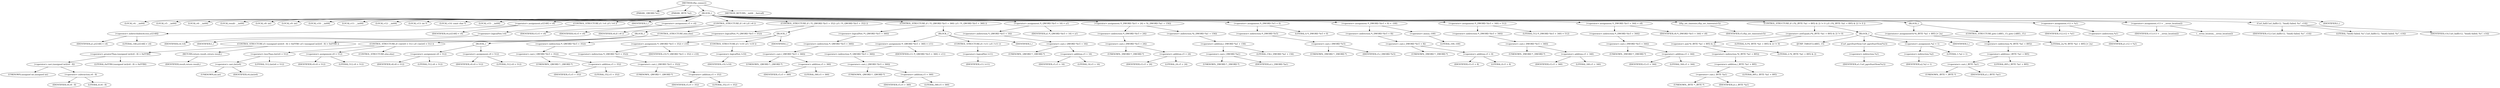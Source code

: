 digraph tftp_connect {  
"1000113" [label = "(METHOD,tftp_connect)" ]
"1000114" [label = "(PARAM,_QWORD *a1)" ]
"1000115" [label = "(PARAM,_BYTE *a2)" ]
"1000116" [label = "(BLOCK,,)" ]
"1000117" [label = "(LOCAL,v4: __int64)" ]
"1000118" [label = "(LOCAL,v5: __int64)" ]
"1000119" [label = "(LOCAL,v6: __int64)" ]
"1000120" [label = "(LOCAL,result: __int64)" ]
"1000121" [label = "(LOCAL,v8: int)" ]
"1000122" [label = "(LOCAL,v9: int)" ]
"1000123" [label = "(LOCAL,v10: __int64)" ]
"1000124" [label = "(LOCAL,v11: __int64)" ]
"1000125" [label = "(LOCAL,v12: __int64)" ]
"1000126" [label = "(LOCAL,v13: int *)" ]
"1000127" [label = "(LOCAL,v14: const char *)" ]
"1000128" [label = "(LOCAL,v15: __int64)" ]
"1000129" [label = "(<operator>.assignment,a1[148] = v4)" ]
"1000130" [label = "(<operator>.indirectIndexAccess,a1[148])" ]
"1000131" [label = "(IDENTIFIER,a1,a1[148] = v4)" ]
"1000132" [label = "(LITERAL,148,a1[148] = v4)" ]
"1000133" [label = "(IDENTIFIER,v4,a1[148] = v4)" ]
"1000134" [label = "(CONTROL_STRUCTURE,if ( !v4 ),if ( !v4 ))" ]
"1000135" [label = "(<operator>.logicalNot,!v4)" ]
"1000136" [label = "(IDENTIFIER,v4,!v4)" ]
"1000137" [label = "(IDENTIFIER,L,)" ]
"1000138" [label = "(<operator>.assignment,v5 = v4)" ]
"1000139" [label = "(IDENTIFIER,v5,v5 = v4)" ]
"1000140" [label = "(IDENTIFIER,v4,v5 = v4)" ]
"1000141" [label = "(CONTROL_STRUCTURE,if ( v6 ),if ( v6 ))" ]
"1000142" [label = "(IDENTIFIER,v6,if ( v6 ))" ]
"1000143" [label = "(BLOCK,,)" ]
"1000144" [label = "(IDENTIFIER,L,)" ]
"1000145" [label = "(CONTROL_STRUCTURE,if ( (unsigned int)(v6 - 8) > 0xFFB0 ),if ( (unsigned int)(v6 - 8) > 0xFFB0 ))" ]
"1000146" [label = "(<operator>.greaterThan,(unsigned int)(v6 - 8) > 0xFFB0)" ]
"1000147" [label = "(<operator>.cast,(unsigned int)(v6 - 8))" ]
"1000148" [label = "(UNKNOWN,unsigned int,unsigned int)" ]
"1000149" [label = "(<operator>.subtraction,v6 - 8)" ]
"1000150" [label = "(IDENTIFIER,v6,v6 - 8)" ]
"1000151" [label = "(LITERAL,8,v6 - 8)" ]
"1000152" [label = "(LITERAL,0xFFB0,(unsigned int)(v6 - 8) > 0xFFB0)" ]
"1000153" [label = "(RETURN,return result;,return result;)" ]
"1000154" [label = "(IDENTIFIER,result,return result;)" ]
"1000155" [label = "(CONTROL_STRUCTURE,if ( (int)v6 < 512 ),if ( (int)v6 < 512 ))" ]
"1000156" [label = "(<operator>.lessThan,(int)v6 < 512)" ]
"1000157" [label = "(<operator>.cast,(int)v6)" ]
"1000158" [label = "(UNKNOWN,int,int)" ]
"1000159" [label = "(IDENTIFIER,v6,(int)v6)" ]
"1000160" [label = "(LITERAL,512,(int)v6 < 512)" ]
"1000161" [label = "(<operator>.assignment,v9 = 512)" ]
"1000162" [label = "(IDENTIFIER,v9,v9 = 512)" ]
"1000163" [label = "(LITERAL,512,v9 = 512)" ]
"1000164" [label = "(CONTROL_STRUCTURE,else,else)" ]
"1000165" [label = "(CONTROL_STRUCTURE,else,else)" ]
"1000166" [label = "(BLOCK,,)" ]
"1000167" [label = "(<operator>.assignment,v8 = 512)" ]
"1000168" [label = "(IDENTIFIER,v8,v8 = 512)" ]
"1000169" [label = "(LITERAL,512,v8 = 512)" ]
"1000170" [label = "(<operator>.assignment,v9 = 512)" ]
"1000171" [label = "(IDENTIFIER,v9,v9 = 512)" ]
"1000172" [label = "(LITERAL,512,v9 = 512)" ]
"1000173" [label = "(CONTROL_STRUCTURE,if ( !*(_QWORD *)(v5 + 352) ),if ( !*(_QWORD *)(v5 + 352) ))" ]
"1000174" [label = "(<operator>.logicalNot,!*(_QWORD *)(v5 + 352))" ]
"1000175" [label = "(<operator>.indirection,*(_QWORD *)(v5 + 352))" ]
"1000176" [label = "(<operator>.cast,(_QWORD *)(v5 + 352))" ]
"1000177" [label = "(UNKNOWN,_QWORD *,_QWORD *)" ]
"1000178" [label = "(<operator>.addition,v5 + 352)" ]
"1000179" [label = "(IDENTIFIER,v5,v5 + 352)" ]
"1000180" [label = "(LITERAL,352,v5 + 352)" ]
"1000181" [label = "(BLOCK,,)" ]
"1000182" [label = "(<operator>.assignment,*(_QWORD *)(v5 + 352) = v10)" ]
"1000183" [label = "(<operator>.indirection,*(_QWORD *)(v5 + 352))" ]
"1000184" [label = "(<operator>.cast,(_QWORD *)(v5 + 352))" ]
"1000185" [label = "(UNKNOWN,_QWORD *,_QWORD *)" ]
"1000186" [label = "(<operator>.addition,v5 + 352)" ]
"1000187" [label = "(IDENTIFIER,v5,v5 + 352)" ]
"1000188" [label = "(LITERAL,352,v5 + 352)" ]
"1000189" [label = "(IDENTIFIER,v10,*(_QWORD *)(v5 + 352) = v10)" ]
"1000190" [label = "(CONTROL_STRUCTURE,if ( !v10 ),if ( !v10 ))" ]
"1000191" [label = "(<operator>.logicalNot,!v10)" ]
"1000192" [label = "(IDENTIFIER,v10,!v10)" ]
"1000193" [label = "(IDENTIFIER,L,)" ]
"1000194" [label = "(CONTROL_STRUCTURE,if ( !*(_QWORD *)(v5 + 360) ),if ( !*(_QWORD *)(v5 + 360) ))" ]
"1000195" [label = "(<operator>.logicalNot,!*(_QWORD *)(v5 + 360))" ]
"1000196" [label = "(<operator>.indirection,*(_QWORD *)(v5 + 360))" ]
"1000197" [label = "(<operator>.cast,(_QWORD *)(v5 + 360))" ]
"1000198" [label = "(UNKNOWN,_QWORD *,_QWORD *)" ]
"1000199" [label = "(<operator>.addition,v5 + 360)" ]
"1000200" [label = "(IDENTIFIER,v5,v5 + 360)" ]
"1000201" [label = "(LITERAL,360,v5 + 360)" ]
"1000202" [label = "(BLOCK,,)" ]
"1000203" [label = "(<operator>.assignment,*(_QWORD *)(v5 + 360) = v11)" ]
"1000204" [label = "(<operator>.indirection,*(_QWORD *)(v5 + 360))" ]
"1000205" [label = "(<operator>.cast,(_QWORD *)(v5 + 360))" ]
"1000206" [label = "(UNKNOWN,_QWORD *,_QWORD *)" ]
"1000207" [label = "(<operator>.addition,v5 + 360)" ]
"1000208" [label = "(IDENTIFIER,v5,v5 + 360)" ]
"1000209" [label = "(LITERAL,360,v5 + 360)" ]
"1000210" [label = "(IDENTIFIER,v11,*(_QWORD *)(v5 + 360) = v11)" ]
"1000211" [label = "(CONTROL_STRUCTURE,if ( !v11 ),if ( !v11 ))" ]
"1000212" [label = "(<operator>.logicalNot,!v11)" ]
"1000213" [label = "(IDENTIFIER,v11,!v11)" ]
"1000214" [label = "(IDENTIFIER,L,)" ]
"1000215" [label = "(<operator>.assignment,*(_QWORD *)(v5 + 16) = a1)" ]
"1000216" [label = "(<operator>.indirection,*(_QWORD *)(v5 + 16))" ]
"1000217" [label = "(<operator>.cast,(_QWORD *)(v5 + 16))" ]
"1000218" [label = "(UNKNOWN,_QWORD *,_QWORD *)" ]
"1000219" [label = "(<operator>.addition,v5 + 16)" ]
"1000220" [label = "(IDENTIFIER,v5,v5 + 16)" ]
"1000221" [label = "(LITERAL,16,v5 + 16)" ]
"1000222" [label = "(IDENTIFIER,a1,*(_QWORD *)(v5 + 16) = a1)" ]
"1000223" [label = "(<operator>.assignment,*(_DWORD *)(v5 + 24) = *((_DWORD *)a1 + 156))" ]
"1000224" [label = "(<operator>.indirection,*(_DWORD *)(v5 + 24))" ]
"1000225" [label = "(<operator>.cast,(_DWORD *)(v5 + 24))" ]
"1000226" [label = "(UNKNOWN,_DWORD *,_DWORD *)" ]
"1000227" [label = "(<operator>.addition,v5 + 24)" ]
"1000228" [label = "(IDENTIFIER,v5,v5 + 24)" ]
"1000229" [label = "(LITERAL,24,v5 + 24)" ]
"1000230" [label = "(<operator>.indirection,*((_DWORD *)a1 + 156))" ]
"1000231" [label = "(<operator>.addition,(_DWORD *)a1 + 156)" ]
"1000232" [label = "(<operator>.cast,(_DWORD *)a1)" ]
"1000233" [label = "(UNKNOWN,_DWORD *,_DWORD *)" ]
"1000234" [label = "(IDENTIFIER,a1,(_DWORD *)a1)" ]
"1000235" [label = "(LITERAL,156,(_DWORD *)a1 + 156)" ]
"1000236" [label = "(<operator>.assignment,*(_DWORD *)v5 = 0)" ]
"1000237" [label = "(<operator>.indirection,*(_DWORD *)v5)" ]
"1000238" [label = "(<operator>.cast,(_DWORD *)v5)" ]
"1000239" [label = "(UNKNOWN,_DWORD *,_DWORD *)" ]
"1000240" [label = "(IDENTIFIER,v5,(_DWORD *)v5)" ]
"1000241" [label = "(LITERAL,0,*(_DWORD *)v5 = 0)" ]
"1000242" [label = "(<operator>.assignment,*(_DWORD *)(v5 + 8) = -100)" ]
"1000243" [label = "(<operator>.indirection,*(_DWORD *)(v5 + 8))" ]
"1000244" [label = "(<operator>.cast,(_DWORD *)(v5 + 8))" ]
"1000245" [label = "(UNKNOWN,_DWORD *,_DWORD *)" ]
"1000246" [label = "(<operator>.addition,v5 + 8)" ]
"1000247" [label = "(IDENTIFIER,v5,v5 + 8)" ]
"1000248" [label = "(LITERAL,8,v5 + 8)" ]
"1000249" [label = "(<operator>.minus,-100)" ]
"1000250" [label = "(LITERAL,100,-100)" ]
"1000251" [label = "(<operator>.assignment,*(_DWORD *)(v5 + 340) = 512)" ]
"1000252" [label = "(<operator>.indirection,*(_DWORD *)(v5 + 340))" ]
"1000253" [label = "(<operator>.cast,(_DWORD *)(v5 + 340))" ]
"1000254" [label = "(UNKNOWN,_DWORD *,_DWORD *)" ]
"1000255" [label = "(<operator>.addition,v5 + 340)" ]
"1000256" [label = "(IDENTIFIER,v5,v5 + 340)" ]
"1000257" [label = "(LITERAL,340,v5 + 340)" ]
"1000258" [label = "(LITERAL,512,*(_DWORD *)(v5 + 340) = 512)" ]
"1000259" [label = "(<operator>.assignment,*(_DWORD *)(v5 + 344) = v8)" ]
"1000260" [label = "(<operator>.indirection,*(_DWORD *)(v5 + 344))" ]
"1000261" [label = "(<operator>.cast,(_DWORD *)(v5 + 344))" ]
"1000262" [label = "(UNKNOWN,_DWORD *,_DWORD *)" ]
"1000263" [label = "(<operator>.addition,v5 + 344)" ]
"1000264" [label = "(IDENTIFIER,v5,v5 + 344)" ]
"1000265" [label = "(LITERAL,344,v5 + 344)" ]
"1000266" [label = "(IDENTIFIER,v8,*(_DWORD *)(v5 + 344) = v8)" ]
"1000267" [label = "(tftp_set_timeouts,tftp_set_timeouts(v5))" ]
"1000268" [label = "(IDENTIFIER,v5,tftp_set_timeouts(v5))" ]
"1000269" [label = "(CONTROL_STRUCTURE,if ( (*((_BYTE *)a1 + 895) & 2) != 0 ),if ( (*((_BYTE *)a1 + 895) & 2) != 0 ))" ]
"1000270" [label = "(<operator>.notEquals,(*((_BYTE *)a1 + 895) & 2) != 0)" ]
"1000271" [label = "(<operator>.and,*((_BYTE *)a1 + 895) & 2)" ]
"1000272" [label = "(<operator>.indirection,*((_BYTE *)a1 + 895))" ]
"1000273" [label = "(<operator>.addition,(_BYTE *)a1 + 895)" ]
"1000274" [label = "(<operator>.cast,(_BYTE *)a1)" ]
"1000275" [label = "(UNKNOWN,_BYTE *,_BYTE *)" ]
"1000276" [label = "(IDENTIFIER,a1,(_BYTE *)a1)" ]
"1000277" [label = "(LITERAL,895,(_BYTE *)a1 + 895)" ]
"1000278" [label = "(LITERAL,2,*((_BYTE *)a1 + 895) & 2)" ]
"1000279" [label = "(LITERAL,0,(*((_BYTE *)a1 + 895) & 2) != 0)" ]
"1000280" [label = "(BLOCK,,)" ]
"1000281" [label = "(JUMP_TARGET,LABEL_15)" ]
"1000282" [label = "(Curl_pgrsStartNow,Curl_pgrsStartNow(*a1))" ]
"1000283" [label = "(<operator>.indirection,*a1)" ]
"1000284" [label = "(IDENTIFIER,a1,Curl_pgrsStartNow(*a1))" ]
"1000285" [label = "(<operator>.assignment,*a2 = 1)" ]
"1000286" [label = "(<operator>.indirection,*a2)" ]
"1000287" [label = "(IDENTIFIER,a2,*a2 = 1)" ]
"1000288" [label = "(LITERAL,1,*a2 = 1)" ]
"1000289" [label = "(IDENTIFIER,L,)" ]
"1000290" [label = "(BLOCK,,)" ]
"1000291" [label = "(<operators>.assignmentOr,*((_BYTE *)a1 + 895) |= 2u)" ]
"1000292" [label = "(<operator>.indirection,*((_BYTE *)a1 + 895))" ]
"1000293" [label = "(<operator>.addition,(_BYTE *)a1 + 895)" ]
"1000294" [label = "(<operator>.cast,(_BYTE *)a1)" ]
"1000295" [label = "(UNKNOWN,_BYTE *,_BYTE *)" ]
"1000296" [label = "(IDENTIFIER,a1,(_BYTE *)a1)" ]
"1000297" [label = "(LITERAL,895,(_BYTE *)a1 + 895)" ]
"1000298" [label = "(LITERAL,2u,*((_BYTE *)a1 + 895) |= 2u)" ]
"1000299" [label = "(CONTROL_STRUCTURE,goto LABEL_15;,goto LABEL_15;)" ]
"1000300" [label = "(<operator>.assignment,v12 = *a1)" ]
"1000301" [label = "(IDENTIFIER,v12,v12 = *a1)" ]
"1000302" [label = "(<operator>.indirection,*a1)" ]
"1000303" [label = "(IDENTIFIER,a1,v12 = *a1)" ]
"1000304" [label = "(<operator>.assignment,v13 = __errno_location())" ]
"1000305" [label = "(IDENTIFIER,v13,v13 = __errno_location())" ]
"1000306" [label = "(__errno_location,__errno_location())" ]
"1000307" [label = "(Curl_failf,Curl_failf(v12, \"bind() failed; %s\", v14))" ]
"1000308" [label = "(IDENTIFIER,v12,Curl_failf(v12, \"bind() failed; %s\", v14))" ]
"1000309" [label = "(LITERAL,\"bind() failed; %s\",Curl_failf(v12, \"bind() failed; %s\", v14))" ]
"1000310" [label = "(IDENTIFIER,v14,Curl_failf(v12, \"bind() failed; %s\", v14))" ]
"1000311" [label = "(IDENTIFIER,L,)" ]
"1000312" [label = "(METHOD_RETURN,__int64 __fastcall)" ]
  "1000113" -> "1000114" 
  "1000113" -> "1000115" 
  "1000113" -> "1000116" 
  "1000113" -> "1000312" 
  "1000116" -> "1000117" 
  "1000116" -> "1000118" 
  "1000116" -> "1000119" 
  "1000116" -> "1000120" 
  "1000116" -> "1000121" 
  "1000116" -> "1000122" 
  "1000116" -> "1000123" 
  "1000116" -> "1000124" 
  "1000116" -> "1000125" 
  "1000116" -> "1000126" 
  "1000116" -> "1000127" 
  "1000116" -> "1000128" 
  "1000116" -> "1000129" 
  "1000116" -> "1000134" 
  "1000116" -> "1000137" 
  "1000116" -> "1000138" 
  "1000116" -> "1000141" 
  "1000116" -> "1000173" 
  "1000116" -> "1000194" 
  "1000116" -> "1000215" 
  "1000116" -> "1000223" 
  "1000116" -> "1000236" 
  "1000116" -> "1000242" 
  "1000116" -> "1000251" 
  "1000116" -> "1000259" 
  "1000116" -> "1000267" 
  "1000116" -> "1000269" 
  "1000116" -> "1000290" 
  "1000116" -> "1000300" 
  "1000116" -> "1000304" 
  "1000116" -> "1000307" 
  "1000116" -> "1000311" 
  "1000129" -> "1000130" 
  "1000129" -> "1000133" 
  "1000130" -> "1000131" 
  "1000130" -> "1000132" 
  "1000134" -> "1000135" 
  "1000135" -> "1000136" 
  "1000138" -> "1000139" 
  "1000138" -> "1000140" 
  "1000141" -> "1000142" 
  "1000141" -> "1000143" 
  "1000141" -> "1000165" 
  "1000143" -> "1000144" 
  "1000143" -> "1000145" 
  "1000143" -> "1000155" 
  "1000145" -> "1000146" 
  "1000145" -> "1000153" 
  "1000146" -> "1000147" 
  "1000146" -> "1000152" 
  "1000147" -> "1000148" 
  "1000147" -> "1000149" 
  "1000149" -> "1000150" 
  "1000149" -> "1000151" 
  "1000153" -> "1000154" 
  "1000155" -> "1000156" 
  "1000155" -> "1000161" 
  "1000155" -> "1000164" 
  "1000156" -> "1000157" 
  "1000156" -> "1000160" 
  "1000157" -> "1000158" 
  "1000157" -> "1000159" 
  "1000161" -> "1000162" 
  "1000161" -> "1000163" 
  "1000165" -> "1000166" 
  "1000166" -> "1000167" 
  "1000166" -> "1000170" 
  "1000167" -> "1000168" 
  "1000167" -> "1000169" 
  "1000170" -> "1000171" 
  "1000170" -> "1000172" 
  "1000173" -> "1000174" 
  "1000173" -> "1000181" 
  "1000174" -> "1000175" 
  "1000175" -> "1000176" 
  "1000176" -> "1000177" 
  "1000176" -> "1000178" 
  "1000178" -> "1000179" 
  "1000178" -> "1000180" 
  "1000181" -> "1000182" 
  "1000181" -> "1000190" 
  "1000181" -> "1000193" 
  "1000182" -> "1000183" 
  "1000182" -> "1000189" 
  "1000183" -> "1000184" 
  "1000184" -> "1000185" 
  "1000184" -> "1000186" 
  "1000186" -> "1000187" 
  "1000186" -> "1000188" 
  "1000190" -> "1000191" 
  "1000191" -> "1000192" 
  "1000194" -> "1000195" 
  "1000194" -> "1000202" 
  "1000195" -> "1000196" 
  "1000196" -> "1000197" 
  "1000197" -> "1000198" 
  "1000197" -> "1000199" 
  "1000199" -> "1000200" 
  "1000199" -> "1000201" 
  "1000202" -> "1000203" 
  "1000202" -> "1000211" 
  "1000202" -> "1000214" 
  "1000203" -> "1000204" 
  "1000203" -> "1000210" 
  "1000204" -> "1000205" 
  "1000205" -> "1000206" 
  "1000205" -> "1000207" 
  "1000207" -> "1000208" 
  "1000207" -> "1000209" 
  "1000211" -> "1000212" 
  "1000212" -> "1000213" 
  "1000215" -> "1000216" 
  "1000215" -> "1000222" 
  "1000216" -> "1000217" 
  "1000217" -> "1000218" 
  "1000217" -> "1000219" 
  "1000219" -> "1000220" 
  "1000219" -> "1000221" 
  "1000223" -> "1000224" 
  "1000223" -> "1000230" 
  "1000224" -> "1000225" 
  "1000225" -> "1000226" 
  "1000225" -> "1000227" 
  "1000227" -> "1000228" 
  "1000227" -> "1000229" 
  "1000230" -> "1000231" 
  "1000231" -> "1000232" 
  "1000231" -> "1000235" 
  "1000232" -> "1000233" 
  "1000232" -> "1000234" 
  "1000236" -> "1000237" 
  "1000236" -> "1000241" 
  "1000237" -> "1000238" 
  "1000238" -> "1000239" 
  "1000238" -> "1000240" 
  "1000242" -> "1000243" 
  "1000242" -> "1000249" 
  "1000243" -> "1000244" 
  "1000244" -> "1000245" 
  "1000244" -> "1000246" 
  "1000246" -> "1000247" 
  "1000246" -> "1000248" 
  "1000249" -> "1000250" 
  "1000251" -> "1000252" 
  "1000251" -> "1000258" 
  "1000252" -> "1000253" 
  "1000253" -> "1000254" 
  "1000253" -> "1000255" 
  "1000255" -> "1000256" 
  "1000255" -> "1000257" 
  "1000259" -> "1000260" 
  "1000259" -> "1000266" 
  "1000260" -> "1000261" 
  "1000261" -> "1000262" 
  "1000261" -> "1000263" 
  "1000263" -> "1000264" 
  "1000263" -> "1000265" 
  "1000267" -> "1000268" 
  "1000269" -> "1000270" 
  "1000269" -> "1000280" 
  "1000270" -> "1000271" 
  "1000270" -> "1000279" 
  "1000271" -> "1000272" 
  "1000271" -> "1000278" 
  "1000272" -> "1000273" 
  "1000273" -> "1000274" 
  "1000273" -> "1000277" 
  "1000274" -> "1000275" 
  "1000274" -> "1000276" 
  "1000280" -> "1000281" 
  "1000280" -> "1000282" 
  "1000280" -> "1000285" 
  "1000280" -> "1000289" 
  "1000282" -> "1000283" 
  "1000283" -> "1000284" 
  "1000285" -> "1000286" 
  "1000285" -> "1000288" 
  "1000286" -> "1000287" 
  "1000290" -> "1000291" 
  "1000290" -> "1000299" 
  "1000291" -> "1000292" 
  "1000291" -> "1000298" 
  "1000292" -> "1000293" 
  "1000293" -> "1000294" 
  "1000293" -> "1000297" 
  "1000294" -> "1000295" 
  "1000294" -> "1000296" 
  "1000300" -> "1000301" 
  "1000300" -> "1000302" 
  "1000302" -> "1000303" 
  "1000304" -> "1000305" 
  "1000304" -> "1000306" 
  "1000307" -> "1000308" 
  "1000307" -> "1000309" 
  "1000307" -> "1000310" 
}
